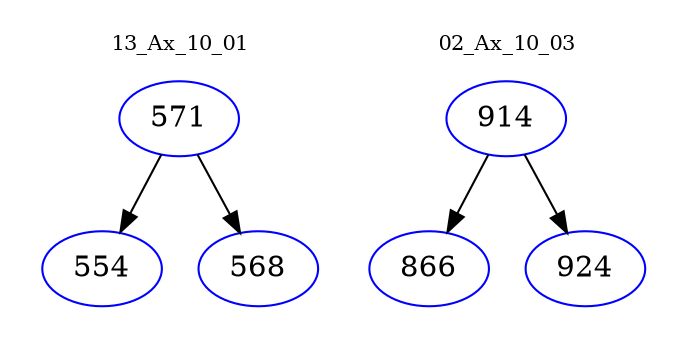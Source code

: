 digraph{
subgraph cluster_0 {
color = white
label = "13_Ax_10_01";
fontsize=10;
T0_571 [label="571", color="blue"]
T0_571 -> T0_554 [color="black"]
T0_554 [label="554", color="blue"]
T0_571 -> T0_568 [color="black"]
T0_568 [label="568", color="blue"]
}
subgraph cluster_1 {
color = white
label = "02_Ax_10_03";
fontsize=10;
T1_914 [label="914", color="blue"]
T1_914 -> T1_866 [color="black"]
T1_866 [label="866", color="blue"]
T1_914 -> T1_924 [color="black"]
T1_924 [label="924", color="blue"]
}
}
